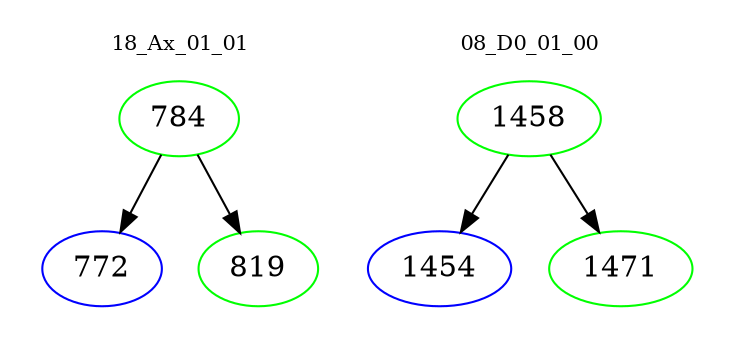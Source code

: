 digraph{
subgraph cluster_0 {
color = white
label = "18_Ax_01_01";
fontsize=10;
T0_784 [label="784", color="green"]
T0_784 -> T0_772 [color="black"]
T0_772 [label="772", color="blue"]
T0_784 -> T0_819 [color="black"]
T0_819 [label="819", color="green"]
}
subgraph cluster_1 {
color = white
label = "08_D0_01_00";
fontsize=10;
T1_1458 [label="1458", color="green"]
T1_1458 -> T1_1454 [color="black"]
T1_1454 [label="1454", color="blue"]
T1_1458 -> T1_1471 [color="black"]
T1_1471 [label="1471", color="green"]
}
}
